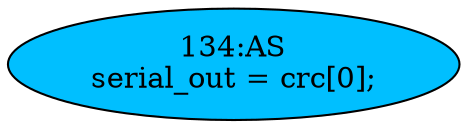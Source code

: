 strict digraph "" {
	node [label="\N"];
	"134:AS"	 [ast="<pyverilog.vparser.ast.Assign object at 0x7f1e45c57550>",
		def_var="['serial_out']",
		fillcolor=deepskyblue,
		label="134:AS
serial_out = crc[0];",
		statements="[]",
		style=filled,
		typ=Assign,
		use_var="['crc']"];
}

